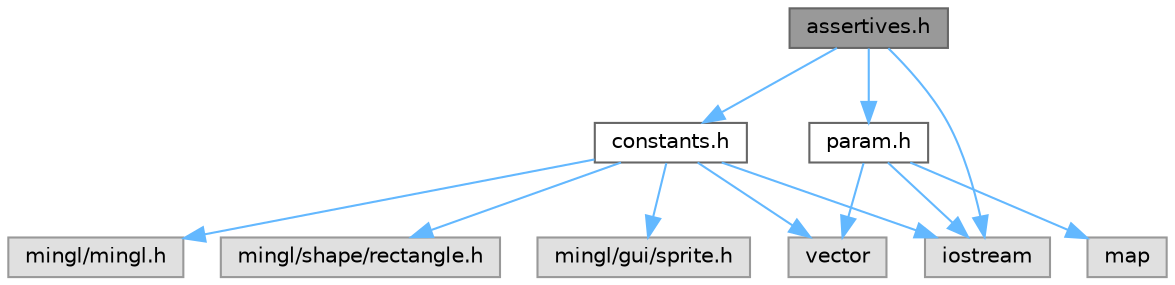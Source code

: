 digraph "assertives.h"
{
 // LATEX_PDF_SIZE
  bgcolor="transparent";
  edge [fontname=Helvetica,fontsize=10,labelfontname=Helvetica,labelfontsize=10];
  node [fontname=Helvetica,fontsize=10,shape=box,height=0.2,width=0.4];
  Node1 [label="assertives.h",height=0.2,width=0.4,color="gray40", fillcolor="grey60", style="filled", fontcolor="black",tooltip="all \"is\" functions"];
  Node1 -> Node2 [color="steelblue1",style="solid"];
  Node2 [label="constants.h",height=0.2,width=0.4,color="grey40", fillcolor="white", style="filled",URL="$constants_8h.html",tooltip="contains struct and constants value"];
  Node2 -> Node3 [color="steelblue1",style="solid"];
  Node3 [label="mingl/mingl.h",height=0.2,width=0.4,color="grey60", fillcolor="#E0E0E0", style="filled",tooltip=" "];
  Node2 -> Node4 [color="steelblue1",style="solid"];
  Node4 [label="mingl/shape/rectangle.h",height=0.2,width=0.4,color="grey60", fillcolor="#E0E0E0", style="filled",tooltip=" "];
  Node2 -> Node5 [color="steelblue1",style="solid"];
  Node5 [label="mingl/gui/sprite.h",height=0.2,width=0.4,color="grey60", fillcolor="#E0E0E0", style="filled",tooltip=" "];
  Node2 -> Node6 [color="steelblue1",style="solid"];
  Node6 [label="vector",height=0.2,width=0.4,color="grey60", fillcolor="#E0E0E0", style="filled",tooltip=" "];
  Node2 -> Node7 [color="steelblue1",style="solid"];
  Node7 [label="iostream",height=0.2,width=0.4,color="grey60", fillcolor="#E0E0E0", style="filled",tooltip=" "];
  Node1 -> Node8 [color="steelblue1",style="solid"];
  Node8 [label="param.h",height=0.2,width=0.4,color="grey40", fillcolor="white", style="filled",URL="$param_8h.html",tooltip="functions used to load and init settings"];
  Node8 -> Node7 [color="steelblue1",style="solid"];
  Node8 -> Node9 [color="steelblue1",style="solid"];
  Node9 [label="map",height=0.2,width=0.4,color="grey60", fillcolor="#E0E0E0", style="filled",tooltip=" "];
  Node8 -> Node6 [color="steelblue1",style="solid"];
  Node1 -> Node7 [color="steelblue1",style="solid"];
}
